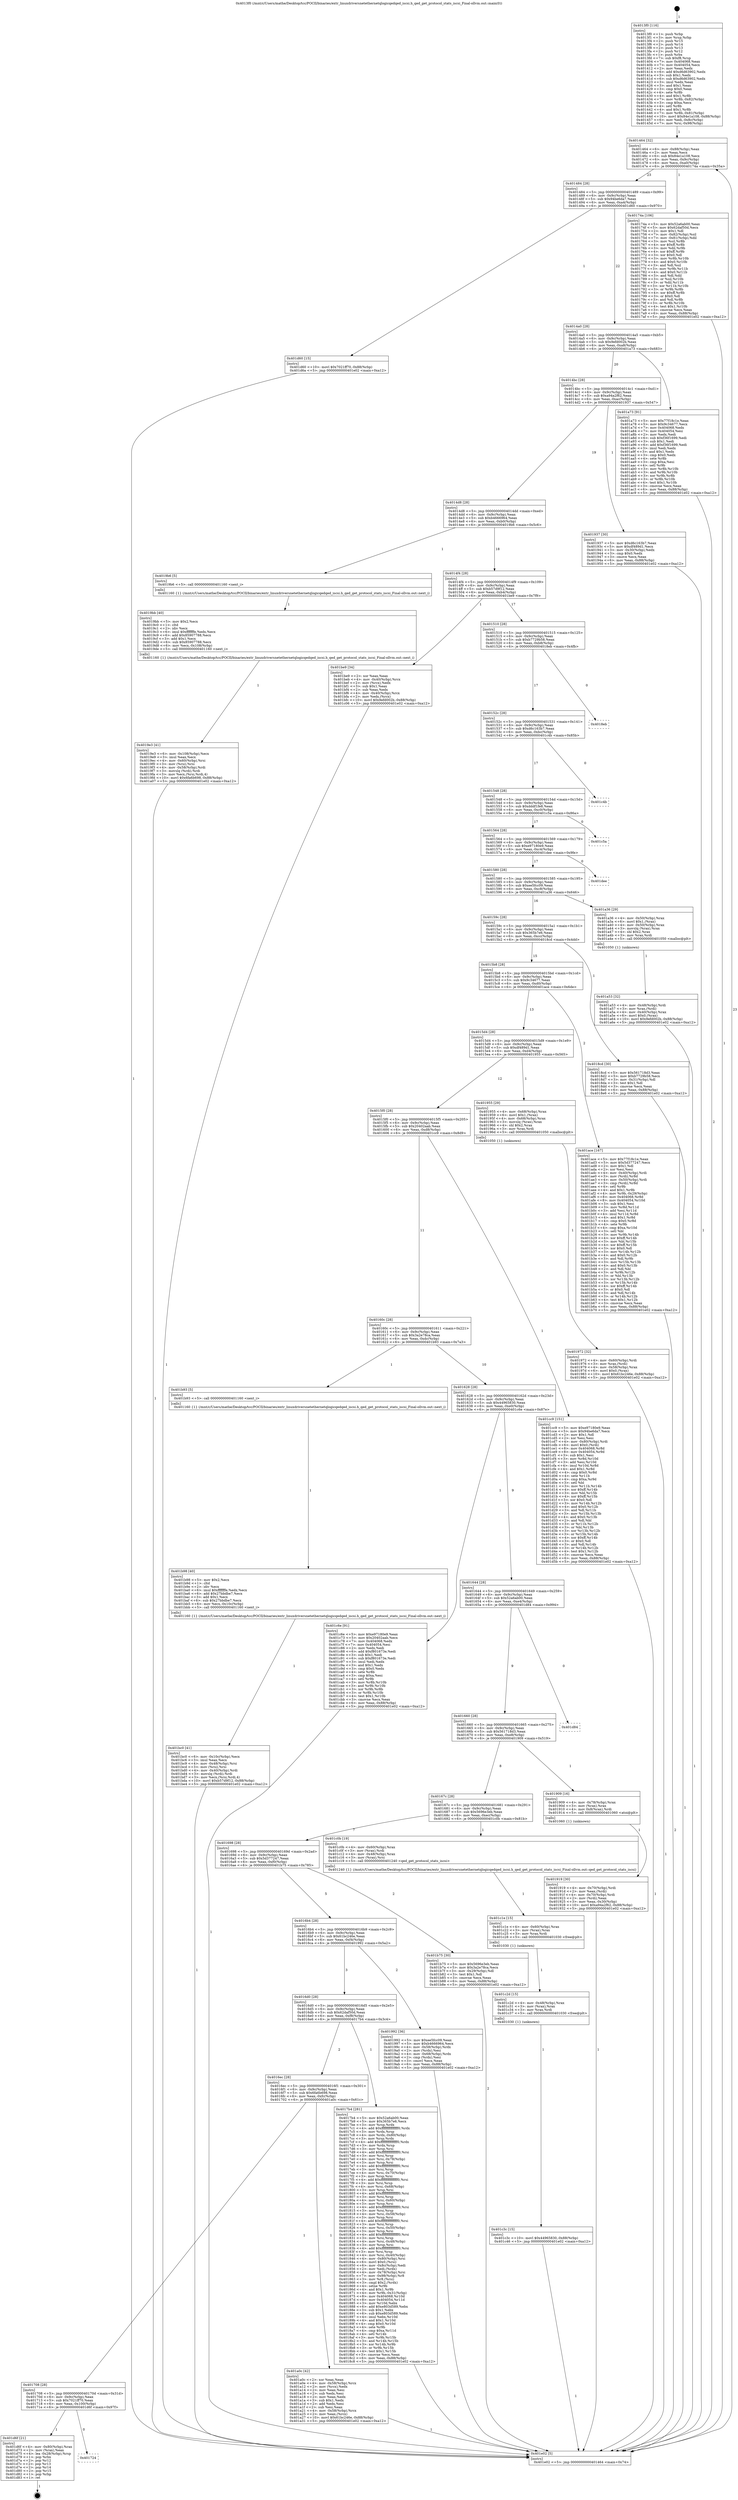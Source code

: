 digraph "0x4013f0" {
  label = "0x4013f0 (/mnt/c/Users/mathe/Desktop/tcc/POCII/binaries/extr_linuxdriversnetethernetqlogicqedqed_iscsi.h_qed_get_protocol_stats_iscsi_Final-ollvm.out::main(0))"
  labelloc = "t"
  node[shape=record]

  Entry [label="",width=0.3,height=0.3,shape=circle,fillcolor=black,style=filled]
  "0x401464" [label="{
     0x401464 [32]\l
     | [instrs]\l
     &nbsp;&nbsp;0x401464 \<+6\>: mov -0x88(%rbp),%eax\l
     &nbsp;&nbsp;0x40146a \<+2\>: mov %eax,%ecx\l
     &nbsp;&nbsp;0x40146c \<+6\>: sub $0x84e1a108,%ecx\l
     &nbsp;&nbsp;0x401472 \<+6\>: mov %eax,-0x9c(%rbp)\l
     &nbsp;&nbsp;0x401478 \<+6\>: mov %ecx,-0xa0(%rbp)\l
     &nbsp;&nbsp;0x40147e \<+6\>: je 000000000040174a \<main+0x35a\>\l
  }"]
  "0x40174a" [label="{
     0x40174a [106]\l
     | [instrs]\l
     &nbsp;&nbsp;0x40174a \<+5\>: mov $0x52a6ab00,%eax\l
     &nbsp;&nbsp;0x40174f \<+5\>: mov $0x62daf50d,%ecx\l
     &nbsp;&nbsp;0x401754 \<+2\>: mov $0x1,%dl\l
     &nbsp;&nbsp;0x401756 \<+7\>: mov -0x82(%rbp),%sil\l
     &nbsp;&nbsp;0x40175d \<+7\>: mov -0x81(%rbp),%dil\l
     &nbsp;&nbsp;0x401764 \<+3\>: mov %sil,%r8b\l
     &nbsp;&nbsp;0x401767 \<+4\>: xor $0xff,%r8b\l
     &nbsp;&nbsp;0x40176b \<+3\>: mov %dil,%r9b\l
     &nbsp;&nbsp;0x40176e \<+4\>: xor $0xff,%r9b\l
     &nbsp;&nbsp;0x401772 \<+3\>: xor $0x0,%dl\l
     &nbsp;&nbsp;0x401775 \<+3\>: mov %r8b,%r10b\l
     &nbsp;&nbsp;0x401778 \<+4\>: and $0x0,%r10b\l
     &nbsp;&nbsp;0x40177c \<+3\>: and %dl,%sil\l
     &nbsp;&nbsp;0x40177f \<+3\>: mov %r9b,%r11b\l
     &nbsp;&nbsp;0x401782 \<+4\>: and $0x0,%r11b\l
     &nbsp;&nbsp;0x401786 \<+3\>: and %dl,%dil\l
     &nbsp;&nbsp;0x401789 \<+3\>: or %sil,%r10b\l
     &nbsp;&nbsp;0x40178c \<+3\>: or %dil,%r11b\l
     &nbsp;&nbsp;0x40178f \<+3\>: xor %r11b,%r10b\l
     &nbsp;&nbsp;0x401792 \<+3\>: or %r9b,%r8b\l
     &nbsp;&nbsp;0x401795 \<+4\>: xor $0xff,%r8b\l
     &nbsp;&nbsp;0x401799 \<+3\>: or $0x0,%dl\l
     &nbsp;&nbsp;0x40179c \<+3\>: and %dl,%r8b\l
     &nbsp;&nbsp;0x40179f \<+3\>: or %r8b,%r10b\l
     &nbsp;&nbsp;0x4017a2 \<+4\>: test $0x1,%r10b\l
     &nbsp;&nbsp;0x4017a6 \<+3\>: cmovne %ecx,%eax\l
     &nbsp;&nbsp;0x4017a9 \<+6\>: mov %eax,-0x88(%rbp)\l
     &nbsp;&nbsp;0x4017af \<+5\>: jmp 0000000000401e02 \<main+0xa12\>\l
  }"]
  "0x401484" [label="{
     0x401484 [28]\l
     | [instrs]\l
     &nbsp;&nbsp;0x401484 \<+5\>: jmp 0000000000401489 \<main+0x99\>\l
     &nbsp;&nbsp;0x401489 \<+6\>: mov -0x9c(%rbp),%eax\l
     &nbsp;&nbsp;0x40148f \<+5\>: sub $0x94be6da7,%eax\l
     &nbsp;&nbsp;0x401494 \<+6\>: mov %eax,-0xa4(%rbp)\l
     &nbsp;&nbsp;0x40149a \<+6\>: je 0000000000401d60 \<main+0x970\>\l
  }"]
  "0x401e02" [label="{
     0x401e02 [5]\l
     | [instrs]\l
     &nbsp;&nbsp;0x401e02 \<+5\>: jmp 0000000000401464 \<main+0x74\>\l
  }"]
  "0x4013f0" [label="{
     0x4013f0 [116]\l
     | [instrs]\l
     &nbsp;&nbsp;0x4013f0 \<+1\>: push %rbp\l
     &nbsp;&nbsp;0x4013f1 \<+3\>: mov %rsp,%rbp\l
     &nbsp;&nbsp;0x4013f4 \<+2\>: push %r15\l
     &nbsp;&nbsp;0x4013f6 \<+2\>: push %r14\l
     &nbsp;&nbsp;0x4013f8 \<+2\>: push %r13\l
     &nbsp;&nbsp;0x4013fa \<+2\>: push %r12\l
     &nbsp;&nbsp;0x4013fc \<+1\>: push %rbx\l
     &nbsp;&nbsp;0x4013fd \<+7\>: sub $0xf8,%rsp\l
     &nbsp;&nbsp;0x401404 \<+7\>: mov 0x404068,%eax\l
     &nbsp;&nbsp;0x40140b \<+7\>: mov 0x404054,%ecx\l
     &nbsp;&nbsp;0x401412 \<+2\>: mov %eax,%edx\l
     &nbsp;&nbsp;0x401414 \<+6\>: add $0xd6d63902,%edx\l
     &nbsp;&nbsp;0x40141a \<+3\>: sub $0x1,%edx\l
     &nbsp;&nbsp;0x40141d \<+6\>: sub $0xd6d63902,%edx\l
     &nbsp;&nbsp;0x401423 \<+3\>: imul %edx,%eax\l
     &nbsp;&nbsp;0x401426 \<+3\>: and $0x1,%eax\l
     &nbsp;&nbsp;0x401429 \<+3\>: cmp $0x0,%eax\l
     &nbsp;&nbsp;0x40142c \<+4\>: sete %r8b\l
     &nbsp;&nbsp;0x401430 \<+4\>: and $0x1,%r8b\l
     &nbsp;&nbsp;0x401434 \<+7\>: mov %r8b,-0x82(%rbp)\l
     &nbsp;&nbsp;0x40143b \<+3\>: cmp $0xa,%ecx\l
     &nbsp;&nbsp;0x40143e \<+4\>: setl %r8b\l
     &nbsp;&nbsp;0x401442 \<+4\>: and $0x1,%r8b\l
     &nbsp;&nbsp;0x401446 \<+7\>: mov %r8b,-0x81(%rbp)\l
     &nbsp;&nbsp;0x40144d \<+10\>: movl $0x84e1a108,-0x88(%rbp)\l
     &nbsp;&nbsp;0x401457 \<+6\>: mov %edi,-0x8c(%rbp)\l
     &nbsp;&nbsp;0x40145d \<+7\>: mov %rsi,-0x98(%rbp)\l
  }"]
  Exit [label="",width=0.3,height=0.3,shape=circle,fillcolor=black,style=filled,peripheries=2]
  "0x401d60" [label="{
     0x401d60 [15]\l
     | [instrs]\l
     &nbsp;&nbsp;0x401d60 \<+10\>: movl $0x7021ff70,-0x88(%rbp)\l
     &nbsp;&nbsp;0x401d6a \<+5\>: jmp 0000000000401e02 \<main+0xa12\>\l
  }"]
  "0x4014a0" [label="{
     0x4014a0 [28]\l
     | [instrs]\l
     &nbsp;&nbsp;0x4014a0 \<+5\>: jmp 00000000004014a5 \<main+0xb5\>\l
     &nbsp;&nbsp;0x4014a5 \<+6\>: mov -0x9c(%rbp),%eax\l
     &nbsp;&nbsp;0x4014ab \<+5\>: sub $0x9efd002b,%eax\l
     &nbsp;&nbsp;0x4014b0 \<+6\>: mov %eax,-0xa8(%rbp)\l
     &nbsp;&nbsp;0x4014b6 \<+6\>: je 0000000000401a73 \<main+0x683\>\l
  }"]
  "0x401724" [label="{
     0x401724\l
  }", style=dashed]
  "0x401a73" [label="{
     0x401a73 [91]\l
     | [instrs]\l
     &nbsp;&nbsp;0x401a73 \<+5\>: mov $0x77f18c1e,%eax\l
     &nbsp;&nbsp;0x401a78 \<+5\>: mov $0x9c34677,%ecx\l
     &nbsp;&nbsp;0x401a7d \<+7\>: mov 0x404068,%edx\l
     &nbsp;&nbsp;0x401a84 \<+7\>: mov 0x404054,%esi\l
     &nbsp;&nbsp;0x401a8b \<+2\>: mov %edx,%edi\l
     &nbsp;&nbsp;0x401a8d \<+6\>: sub $0xf36f1699,%edi\l
     &nbsp;&nbsp;0x401a93 \<+3\>: sub $0x1,%edi\l
     &nbsp;&nbsp;0x401a96 \<+6\>: add $0xf36f1699,%edi\l
     &nbsp;&nbsp;0x401a9c \<+3\>: imul %edi,%edx\l
     &nbsp;&nbsp;0x401a9f \<+3\>: and $0x1,%edx\l
     &nbsp;&nbsp;0x401aa2 \<+3\>: cmp $0x0,%edx\l
     &nbsp;&nbsp;0x401aa5 \<+4\>: sete %r8b\l
     &nbsp;&nbsp;0x401aa9 \<+3\>: cmp $0xa,%esi\l
     &nbsp;&nbsp;0x401aac \<+4\>: setl %r9b\l
     &nbsp;&nbsp;0x401ab0 \<+3\>: mov %r8b,%r10b\l
     &nbsp;&nbsp;0x401ab3 \<+3\>: and %r9b,%r10b\l
     &nbsp;&nbsp;0x401ab6 \<+3\>: xor %r9b,%r8b\l
     &nbsp;&nbsp;0x401ab9 \<+3\>: or %r8b,%r10b\l
     &nbsp;&nbsp;0x401abc \<+4\>: test $0x1,%r10b\l
     &nbsp;&nbsp;0x401ac0 \<+3\>: cmovne %ecx,%eax\l
     &nbsp;&nbsp;0x401ac3 \<+6\>: mov %eax,-0x88(%rbp)\l
     &nbsp;&nbsp;0x401ac9 \<+5\>: jmp 0000000000401e02 \<main+0xa12\>\l
  }"]
  "0x4014bc" [label="{
     0x4014bc [28]\l
     | [instrs]\l
     &nbsp;&nbsp;0x4014bc \<+5\>: jmp 00000000004014c1 \<main+0xd1\>\l
     &nbsp;&nbsp;0x4014c1 \<+6\>: mov -0x9c(%rbp),%eax\l
     &nbsp;&nbsp;0x4014c7 \<+5\>: sub $0xa94a2f62,%eax\l
     &nbsp;&nbsp;0x4014cc \<+6\>: mov %eax,-0xac(%rbp)\l
     &nbsp;&nbsp;0x4014d2 \<+6\>: je 0000000000401937 \<main+0x547\>\l
  }"]
  "0x401d6f" [label="{
     0x401d6f [21]\l
     | [instrs]\l
     &nbsp;&nbsp;0x401d6f \<+4\>: mov -0x80(%rbp),%rax\l
     &nbsp;&nbsp;0x401d73 \<+2\>: mov (%rax),%eax\l
     &nbsp;&nbsp;0x401d75 \<+4\>: lea -0x28(%rbp),%rsp\l
     &nbsp;&nbsp;0x401d79 \<+1\>: pop %rbx\l
     &nbsp;&nbsp;0x401d7a \<+2\>: pop %r12\l
     &nbsp;&nbsp;0x401d7c \<+2\>: pop %r13\l
     &nbsp;&nbsp;0x401d7e \<+2\>: pop %r14\l
     &nbsp;&nbsp;0x401d80 \<+2\>: pop %r15\l
     &nbsp;&nbsp;0x401d82 \<+1\>: pop %rbp\l
     &nbsp;&nbsp;0x401d83 \<+1\>: ret\l
  }"]
  "0x401937" [label="{
     0x401937 [30]\l
     | [instrs]\l
     &nbsp;&nbsp;0x401937 \<+5\>: mov $0xd6c163b7,%eax\l
     &nbsp;&nbsp;0x40193c \<+5\>: mov $0xdf489d1,%ecx\l
     &nbsp;&nbsp;0x401941 \<+3\>: mov -0x30(%rbp),%edx\l
     &nbsp;&nbsp;0x401944 \<+3\>: cmp $0x0,%edx\l
     &nbsp;&nbsp;0x401947 \<+3\>: cmove %ecx,%eax\l
     &nbsp;&nbsp;0x40194a \<+6\>: mov %eax,-0x88(%rbp)\l
     &nbsp;&nbsp;0x401950 \<+5\>: jmp 0000000000401e02 \<main+0xa12\>\l
  }"]
  "0x4014d8" [label="{
     0x4014d8 [28]\l
     | [instrs]\l
     &nbsp;&nbsp;0x4014d8 \<+5\>: jmp 00000000004014dd \<main+0xed\>\l
     &nbsp;&nbsp;0x4014dd \<+6\>: mov -0x9c(%rbp),%eax\l
     &nbsp;&nbsp;0x4014e3 \<+5\>: sub $0xb4666964,%eax\l
     &nbsp;&nbsp;0x4014e8 \<+6\>: mov %eax,-0xb0(%rbp)\l
     &nbsp;&nbsp;0x4014ee \<+6\>: je 00000000004019b6 \<main+0x5c6\>\l
  }"]
  "0x401c3c" [label="{
     0x401c3c [15]\l
     | [instrs]\l
     &nbsp;&nbsp;0x401c3c \<+10\>: movl $0x44965830,-0x88(%rbp)\l
     &nbsp;&nbsp;0x401c46 \<+5\>: jmp 0000000000401e02 \<main+0xa12\>\l
  }"]
  "0x4019b6" [label="{
     0x4019b6 [5]\l
     | [instrs]\l
     &nbsp;&nbsp;0x4019b6 \<+5\>: call 0000000000401160 \<next_i\>\l
     | [calls]\l
     &nbsp;&nbsp;0x401160 \{1\} (/mnt/c/Users/mathe/Desktop/tcc/POCII/binaries/extr_linuxdriversnetethernetqlogicqedqed_iscsi.h_qed_get_protocol_stats_iscsi_Final-ollvm.out::next_i)\l
  }"]
  "0x4014f4" [label="{
     0x4014f4 [28]\l
     | [instrs]\l
     &nbsp;&nbsp;0x4014f4 \<+5\>: jmp 00000000004014f9 \<main+0x109\>\l
     &nbsp;&nbsp;0x4014f9 \<+6\>: mov -0x9c(%rbp),%eax\l
     &nbsp;&nbsp;0x4014ff \<+5\>: sub $0xb57d9f12,%eax\l
     &nbsp;&nbsp;0x401504 \<+6\>: mov %eax,-0xb4(%rbp)\l
     &nbsp;&nbsp;0x40150a \<+6\>: je 0000000000401be9 \<main+0x7f9\>\l
  }"]
  "0x401c2d" [label="{
     0x401c2d [15]\l
     | [instrs]\l
     &nbsp;&nbsp;0x401c2d \<+4\>: mov -0x48(%rbp),%rax\l
     &nbsp;&nbsp;0x401c31 \<+3\>: mov (%rax),%rax\l
     &nbsp;&nbsp;0x401c34 \<+3\>: mov %rax,%rdi\l
     &nbsp;&nbsp;0x401c37 \<+5\>: call 0000000000401030 \<free@plt\>\l
     | [calls]\l
     &nbsp;&nbsp;0x401030 \{1\} (unknown)\l
  }"]
  "0x401be9" [label="{
     0x401be9 [34]\l
     | [instrs]\l
     &nbsp;&nbsp;0x401be9 \<+2\>: xor %eax,%eax\l
     &nbsp;&nbsp;0x401beb \<+4\>: mov -0x40(%rbp),%rcx\l
     &nbsp;&nbsp;0x401bef \<+2\>: mov (%rcx),%edx\l
     &nbsp;&nbsp;0x401bf1 \<+3\>: sub $0x1,%eax\l
     &nbsp;&nbsp;0x401bf4 \<+2\>: sub %eax,%edx\l
     &nbsp;&nbsp;0x401bf6 \<+4\>: mov -0x40(%rbp),%rcx\l
     &nbsp;&nbsp;0x401bfa \<+2\>: mov %edx,(%rcx)\l
     &nbsp;&nbsp;0x401bfc \<+10\>: movl $0x9efd002b,-0x88(%rbp)\l
     &nbsp;&nbsp;0x401c06 \<+5\>: jmp 0000000000401e02 \<main+0xa12\>\l
  }"]
  "0x401510" [label="{
     0x401510 [28]\l
     | [instrs]\l
     &nbsp;&nbsp;0x401510 \<+5\>: jmp 0000000000401515 \<main+0x125\>\l
     &nbsp;&nbsp;0x401515 \<+6\>: mov -0x9c(%rbp),%eax\l
     &nbsp;&nbsp;0x40151b \<+5\>: sub $0xb7729b58,%eax\l
     &nbsp;&nbsp;0x401520 \<+6\>: mov %eax,-0xb8(%rbp)\l
     &nbsp;&nbsp;0x401526 \<+6\>: je 00000000004018eb \<main+0x4fb\>\l
  }"]
  "0x401c1e" [label="{
     0x401c1e [15]\l
     | [instrs]\l
     &nbsp;&nbsp;0x401c1e \<+4\>: mov -0x60(%rbp),%rax\l
     &nbsp;&nbsp;0x401c22 \<+3\>: mov (%rax),%rax\l
     &nbsp;&nbsp;0x401c25 \<+3\>: mov %rax,%rdi\l
     &nbsp;&nbsp;0x401c28 \<+5\>: call 0000000000401030 \<free@plt\>\l
     | [calls]\l
     &nbsp;&nbsp;0x401030 \{1\} (unknown)\l
  }"]
  "0x4018eb" [label="{
     0x4018eb\l
  }", style=dashed]
  "0x40152c" [label="{
     0x40152c [28]\l
     | [instrs]\l
     &nbsp;&nbsp;0x40152c \<+5\>: jmp 0000000000401531 \<main+0x141\>\l
     &nbsp;&nbsp;0x401531 \<+6\>: mov -0x9c(%rbp),%eax\l
     &nbsp;&nbsp;0x401537 \<+5\>: sub $0xd6c163b7,%eax\l
     &nbsp;&nbsp;0x40153c \<+6\>: mov %eax,-0xbc(%rbp)\l
     &nbsp;&nbsp;0x401542 \<+6\>: je 0000000000401c4b \<main+0x85b\>\l
  }"]
  "0x401bc0" [label="{
     0x401bc0 [41]\l
     | [instrs]\l
     &nbsp;&nbsp;0x401bc0 \<+6\>: mov -0x10c(%rbp),%ecx\l
     &nbsp;&nbsp;0x401bc6 \<+3\>: imul %eax,%ecx\l
     &nbsp;&nbsp;0x401bc9 \<+4\>: mov -0x48(%rbp),%rsi\l
     &nbsp;&nbsp;0x401bcd \<+3\>: mov (%rsi),%rsi\l
     &nbsp;&nbsp;0x401bd0 \<+4\>: mov -0x40(%rbp),%rdi\l
     &nbsp;&nbsp;0x401bd4 \<+3\>: movslq (%rdi),%rdi\l
     &nbsp;&nbsp;0x401bd7 \<+3\>: mov %ecx,(%rsi,%rdi,4)\l
     &nbsp;&nbsp;0x401bda \<+10\>: movl $0xb57d9f12,-0x88(%rbp)\l
     &nbsp;&nbsp;0x401be4 \<+5\>: jmp 0000000000401e02 \<main+0xa12\>\l
  }"]
  "0x401c4b" [label="{
     0x401c4b\l
  }", style=dashed]
  "0x401548" [label="{
     0x401548 [28]\l
     | [instrs]\l
     &nbsp;&nbsp;0x401548 \<+5\>: jmp 000000000040154d \<main+0x15d\>\l
     &nbsp;&nbsp;0x40154d \<+6\>: mov -0x9c(%rbp),%eax\l
     &nbsp;&nbsp;0x401553 \<+5\>: sub $0xdddf1fe8,%eax\l
     &nbsp;&nbsp;0x401558 \<+6\>: mov %eax,-0xc0(%rbp)\l
     &nbsp;&nbsp;0x40155e \<+6\>: je 0000000000401c5a \<main+0x86a\>\l
  }"]
  "0x401b98" [label="{
     0x401b98 [40]\l
     | [instrs]\l
     &nbsp;&nbsp;0x401b98 \<+5\>: mov $0x2,%ecx\l
     &nbsp;&nbsp;0x401b9d \<+1\>: cltd\l
     &nbsp;&nbsp;0x401b9e \<+2\>: idiv %ecx\l
     &nbsp;&nbsp;0x401ba0 \<+6\>: imul $0xfffffffe,%edx,%ecx\l
     &nbsp;&nbsp;0x401ba6 \<+6\>: add $0x27bbdbe7,%ecx\l
     &nbsp;&nbsp;0x401bac \<+3\>: add $0x1,%ecx\l
     &nbsp;&nbsp;0x401baf \<+6\>: sub $0x27bbdbe7,%ecx\l
     &nbsp;&nbsp;0x401bb5 \<+6\>: mov %ecx,-0x10c(%rbp)\l
     &nbsp;&nbsp;0x401bbb \<+5\>: call 0000000000401160 \<next_i\>\l
     | [calls]\l
     &nbsp;&nbsp;0x401160 \{1\} (/mnt/c/Users/mathe/Desktop/tcc/POCII/binaries/extr_linuxdriversnetethernetqlogicqedqed_iscsi.h_qed_get_protocol_stats_iscsi_Final-ollvm.out::next_i)\l
  }"]
  "0x401c5a" [label="{
     0x401c5a\l
  }", style=dashed]
  "0x401564" [label="{
     0x401564 [28]\l
     | [instrs]\l
     &nbsp;&nbsp;0x401564 \<+5\>: jmp 0000000000401569 \<main+0x179\>\l
     &nbsp;&nbsp;0x401569 \<+6\>: mov -0x9c(%rbp),%eax\l
     &nbsp;&nbsp;0x40156f \<+5\>: sub $0xe97180e9,%eax\l
     &nbsp;&nbsp;0x401574 \<+6\>: mov %eax,-0xc4(%rbp)\l
     &nbsp;&nbsp;0x40157a \<+6\>: je 0000000000401dee \<main+0x9fe\>\l
  }"]
  "0x401a53" [label="{
     0x401a53 [32]\l
     | [instrs]\l
     &nbsp;&nbsp;0x401a53 \<+4\>: mov -0x48(%rbp),%rdi\l
     &nbsp;&nbsp;0x401a57 \<+3\>: mov %rax,(%rdi)\l
     &nbsp;&nbsp;0x401a5a \<+4\>: mov -0x40(%rbp),%rax\l
     &nbsp;&nbsp;0x401a5e \<+6\>: movl $0x0,(%rax)\l
     &nbsp;&nbsp;0x401a64 \<+10\>: movl $0x9efd002b,-0x88(%rbp)\l
     &nbsp;&nbsp;0x401a6e \<+5\>: jmp 0000000000401e02 \<main+0xa12\>\l
  }"]
  "0x401dee" [label="{
     0x401dee\l
  }", style=dashed]
  "0x401580" [label="{
     0x401580 [28]\l
     | [instrs]\l
     &nbsp;&nbsp;0x401580 \<+5\>: jmp 0000000000401585 \<main+0x195\>\l
     &nbsp;&nbsp;0x401585 \<+6\>: mov -0x9c(%rbp),%eax\l
     &nbsp;&nbsp;0x40158b \<+5\>: sub $0xee5fcc09,%eax\l
     &nbsp;&nbsp;0x401590 \<+6\>: mov %eax,-0xc8(%rbp)\l
     &nbsp;&nbsp;0x401596 \<+6\>: je 0000000000401a36 \<main+0x646\>\l
  }"]
  "0x401708" [label="{
     0x401708 [28]\l
     | [instrs]\l
     &nbsp;&nbsp;0x401708 \<+5\>: jmp 000000000040170d \<main+0x31d\>\l
     &nbsp;&nbsp;0x40170d \<+6\>: mov -0x9c(%rbp),%eax\l
     &nbsp;&nbsp;0x401713 \<+5\>: sub $0x7021ff70,%eax\l
     &nbsp;&nbsp;0x401718 \<+6\>: mov %eax,-0x100(%rbp)\l
     &nbsp;&nbsp;0x40171e \<+6\>: je 0000000000401d6f \<main+0x97f\>\l
  }"]
  "0x401a36" [label="{
     0x401a36 [29]\l
     | [instrs]\l
     &nbsp;&nbsp;0x401a36 \<+4\>: mov -0x50(%rbp),%rax\l
     &nbsp;&nbsp;0x401a3a \<+6\>: movl $0x1,(%rax)\l
     &nbsp;&nbsp;0x401a40 \<+4\>: mov -0x50(%rbp),%rax\l
     &nbsp;&nbsp;0x401a44 \<+3\>: movslq (%rax),%rax\l
     &nbsp;&nbsp;0x401a47 \<+4\>: shl $0x2,%rax\l
     &nbsp;&nbsp;0x401a4b \<+3\>: mov %rax,%rdi\l
     &nbsp;&nbsp;0x401a4e \<+5\>: call 0000000000401050 \<malloc@plt\>\l
     | [calls]\l
     &nbsp;&nbsp;0x401050 \{1\} (unknown)\l
  }"]
  "0x40159c" [label="{
     0x40159c [28]\l
     | [instrs]\l
     &nbsp;&nbsp;0x40159c \<+5\>: jmp 00000000004015a1 \<main+0x1b1\>\l
     &nbsp;&nbsp;0x4015a1 \<+6\>: mov -0x9c(%rbp),%eax\l
     &nbsp;&nbsp;0x4015a7 \<+5\>: sub $0x365b7e6,%eax\l
     &nbsp;&nbsp;0x4015ac \<+6\>: mov %eax,-0xcc(%rbp)\l
     &nbsp;&nbsp;0x4015b2 \<+6\>: je 00000000004018cd \<main+0x4dd\>\l
  }"]
  "0x401a0c" [label="{
     0x401a0c [42]\l
     | [instrs]\l
     &nbsp;&nbsp;0x401a0c \<+2\>: xor %eax,%eax\l
     &nbsp;&nbsp;0x401a0e \<+4\>: mov -0x58(%rbp),%rcx\l
     &nbsp;&nbsp;0x401a12 \<+2\>: mov (%rcx),%edx\l
     &nbsp;&nbsp;0x401a14 \<+2\>: mov %eax,%esi\l
     &nbsp;&nbsp;0x401a16 \<+2\>: sub %edx,%esi\l
     &nbsp;&nbsp;0x401a18 \<+2\>: mov %eax,%edx\l
     &nbsp;&nbsp;0x401a1a \<+3\>: sub $0x1,%edx\l
     &nbsp;&nbsp;0x401a1d \<+2\>: add %edx,%esi\l
     &nbsp;&nbsp;0x401a1f \<+2\>: sub %esi,%eax\l
     &nbsp;&nbsp;0x401a21 \<+4\>: mov -0x58(%rbp),%rcx\l
     &nbsp;&nbsp;0x401a25 \<+2\>: mov %eax,(%rcx)\l
     &nbsp;&nbsp;0x401a27 \<+10\>: movl $0x61bc246e,-0x88(%rbp)\l
     &nbsp;&nbsp;0x401a31 \<+5\>: jmp 0000000000401e02 \<main+0xa12\>\l
  }"]
  "0x4018cd" [label="{
     0x4018cd [30]\l
     | [instrs]\l
     &nbsp;&nbsp;0x4018cd \<+5\>: mov $0x561718d3,%eax\l
     &nbsp;&nbsp;0x4018d2 \<+5\>: mov $0xb7729b58,%ecx\l
     &nbsp;&nbsp;0x4018d7 \<+3\>: mov -0x31(%rbp),%dl\l
     &nbsp;&nbsp;0x4018da \<+3\>: test $0x1,%dl\l
     &nbsp;&nbsp;0x4018dd \<+3\>: cmovne %ecx,%eax\l
     &nbsp;&nbsp;0x4018e0 \<+6\>: mov %eax,-0x88(%rbp)\l
     &nbsp;&nbsp;0x4018e6 \<+5\>: jmp 0000000000401e02 \<main+0xa12\>\l
  }"]
  "0x4015b8" [label="{
     0x4015b8 [28]\l
     | [instrs]\l
     &nbsp;&nbsp;0x4015b8 \<+5\>: jmp 00000000004015bd \<main+0x1cd\>\l
     &nbsp;&nbsp;0x4015bd \<+6\>: mov -0x9c(%rbp),%eax\l
     &nbsp;&nbsp;0x4015c3 \<+5\>: sub $0x9c34677,%eax\l
     &nbsp;&nbsp;0x4015c8 \<+6\>: mov %eax,-0xd0(%rbp)\l
     &nbsp;&nbsp;0x4015ce \<+6\>: je 0000000000401ace \<main+0x6de\>\l
  }"]
  "0x4019e3" [label="{
     0x4019e3 [41]\l
     | [instrs]\l
     &nbsp;&nbsp;0x4019e3 \<+6\>: mov -0x108(%rbp),%ecx\l
     &nbsp;&nbsp;0x4019e9 \<+3\>: imul %eax,%ecx\l
     &nbsp;&nbsp;0x4019ec \<+4\>: mov -0x60(%rbp),%rsi\l
     &nbsp;&nbsp;0x4019f0 \<+3\>: mov (%rsi),%rsi\l
     &nbsp;&nbsp;0x4019f3 \<+4\>: mov -0x58(%rbp),%rdi\l
     &nbsp;&nbsp;0x4019f7 \<+3\>: movslq (%rdi),%rdi\l
     &nbsp;&nbsp;0x4019fa \<+3\>: mov %ecx,(%rsi,%rdi,4)\l
     &nbsp;&nbsp;0x4019fd \<+10\>: movl $0x6fa6b698,-0x88(%rbp)\l
     &nbsp;&nbsp;0x401a07 \<+5\>: jmp 0000000000401e02 \<main+0xa12\>\l
  }"]
  "0x401ace" [label="{
     0x401ace [167]\l
     | [instrs]\l
     &nbsp;&nbsp;0x401ace \<+5\>: mov $0x77f18c1e,%eax\l
     &nbsp;&nbsp;0x401ad3 \<+5\>: mov $0x5d377247,%ecx\l
     &nbsp;&nbsp;0x401ad8 \<+2\>: mov $0x1,%dl\l
     &nbsp;&nbsp;0x401ada \<+2\>: xor %esi,%esi\l
     &nbsp;&nbsp;0x401adc \<+4\>: mov -0x40(%rbp),%rdi\l
     &nbsp;&nbsp;0x401ae0 \<+3\>: mov (%rdi),%r8d\l
     &nbsp;&nbsp;0x401ae3 \<+4\>: mov -0x50(%rbp),%rdi\l
     &nbsp;&nbsp;0x401ae7 \<+3\>: cmp (%rdi),%r8d\l
     &nbsp;&nbsp;0x401aea \<+4\>: setl %r9b\l
     &nbsp;&nbsp;0x401aee \<+4\>: and $0x1,%r9b\l
     &nbsp;&nbsp;0x401af2 \<+4\>: mov %r9b,-0x29(%rbp)\l
     &nbsp;&nbsp;0x401af6 \<+8\>: mov 0x404068,%r8d\l
     &nbsp;&nbsp;0x401afe \<+8\>: mov 0x404054,%r10d\l
     &nbsp;&nbsp;0x401b06 \<+3\>: sub $0x1,%esi\l
     &nbsp;&nbsp;0x401b09 \<+3\>: mov %r8d,%r11d\l
     &nbsp;&nbsp;0x401b0c \<+3\>: add %esi,%r11d\l
     &nbsp;&nbsp;0x401b0f \<+4\>: imul %r11d,%r8d\l
     &nbsp;&nbsp;0x401b13 \<+4\>: and $0x1,%r8d\l
     &nbsp;&nbsp;0x401b17 \<+4\>: cmp $0x0,%r8d\l
     &nbsp;&nbsp;0x401b1b \<+4\>: sete %r9b\l
     &nbsp;&nbsp;0x401b1f \<+4\>: cmp $0xa,%r10d\l
     &nbsp;&nbsp;0x401b23 \<+3\>: setl %bl\l
     &nbsp;&nbsp;0x401b26 \<+3\>: mov %r9b,%r14b\l
     &nbsp;&nbsp;0x401b29 \<+4\>: xor $0xff,%r14b\l
     &nbsp;&nbsp;0x401b2d \<+3\>: mov %bl,%r15b\l
     &nbsp;&nbsp;0x401b30 \<+4\>: xor $0xff,%r15b\l
     &nbsp;&nbsp;0x401b34 \<+3\>: xor $0x0,%dl\l
     &nbsp;&nbsp;0x401b37 \<+3\>: mov %r14b,%r12b\l
     &nbsp;&nbsp;0x401b3a \<+4\>: and $0x0,%r12b\l
     &nbsp;&nbsp;0x401b3e \<+3\>: and %dl,%r9b\l
     &nbsp;&nbsp;0x401b41 \<+3\>: mov %r15b,%r13b\l
     &nbsp;&nbsp;0x401b44 \<+4\>: and $0x0,%r13b\l
     &nbsp;&nbsp;0x401b48 \<+2\>: and %dl,%bl\l
     &nbsp;&nbsp;0x401b4a \<+3\>: or %r9b,%r12b\l
     &nbsp;&nbsp;0x401b4d \<+3\>: or %bl,%r13b\l
     &nbsp;&nbsp;0x401b50 \<+3\>: xor %r13b,%r12b\l
     &nbsp;&nbsp;0x401b53 \<+3\>: or %r15b,%r14b\l
     &nbsp;&nbsp;0x401b56 \<+4\>: xor $0xff,%r14b\l
     &nbsp;&nbsp;0x401b5a \<+3\>: or $0x0,%dl\l
     &nbsp;&nbsp;0x401b5d \<+3\>: and %dl,%r14b\l
     &nbsp;&nbsp;0x401b60 \<+3\>: or %r14b,%r12b\l
     &nbsp;&nbsp;0x401b63 \<+4\>: test $0x1,%r12b\l
     &nbsp;&nbsp;0x401b67 \<+3\>: cmovne %ecx,%eax\l
     &nbsp;&nbsp;0x401b6a \<+6\>: mov %eax,-0x88(%rbp)\l
     &nbsp;&nbsp;0x401b70 \<+5\>: jmp 0000000000401e02 \<main+0xa12\>\l
  }"]
  "0x4015d4" [label="{
     0x4015d4 [28]\l
     | [instrs]\l
     &nbsp;&nbsp;0x4015d4 \<+5\>: jmp 00000000004015d9 \<main+0x1e9\>\l
     &nbsp;&nbsp;0x4015d9 \<+6\>: mov -0x9c(%rbp),%eax\l
     &nbsp;&nbsp;0x4015df \<+5\>: sub $0xdf489d1,%eax\l
     &nbsp;&nbsp;0x4015e4 \<+6\>: mov %eax,-0xd4(%rbp)\l
     &nbsp;&nbsp;0x4015ea \<+6\>: je 0000000000401955 \<main+0x565\>\l
  }"]
  "0x4019bb" [label="{
     0x4019bb [40]\l
     | [instrs]\l
     &nbsp;&nbsp;0x4019bb \<+5\>: mov $0x2,%ecx\l
     &nbsp;&nbsp;0x4019c0 \<+1\>: cltd\l
     &nbsp;&nbsp;0x4019c1 \<+2\>: idiv %ecx\l
     &nbsp;&nbsp;0x4019c3 \<+6\>: imul $0xfffffffe,%edx,%ecx\l
     &nbsp;&nbsp;0x4019c9 \<+6\>: add $0x85907788,%ecx\l
     &nbsp;&nbsp;0x4019cf \<+3\>: add $0x1,%ecx\l
     &nbsp;&nbsp;0x4019d2 \<+6\>: sub $0x85907788,%ecx\l
     &nbsp;&nbsp;0x4019d8 \<+6\>: mov %ecx,-0x108(%rbp)\l
     &nbsp;&nbsp;0x4019de \<+5\>: call 0000000000401160 \<next_i\>\l
     | [calls]\l
     &nbsp;&nbsp;0x401160 \{1\} (/mnt/c/Users/mathe/Desktop/tcc/POCII/binaries/extr_linuxdriversnetethernetqlogicqedqed_iscsi.h_qed_get_protocol_stats_iscsi_Final-ollvm.out::next_i)\l
  }"]
  "0x401955" [label="{
     0x401955 [29]\l
     | [instrs]\l
     &nbsp;&nbsp;0x401955 \<+4\>: mov -0x68(%rbp),%rax\l
     &nbsp;&nbsp;0x401959 \<+6\>: movl $0x1,(%rax)\l
     &nbsp;&nbsp;0x40195f \<+4\>: mov -0x68(%rbp),%rax\l
     &nbsp;&nbsp;0x401963 \<+3\>: movslq (%rax),%rax\l
     &nbsp;&nbsp;0x401966 \<+4\>: shl $0x2,%rax\l
     &nbsp;&nbsp;0x40196a \<+3\>: mov %rax,%rdi\l
     &nbsp;&nbsp;0x40196d \<+5\>: call 0000000000401050 \<malloc@plt\>\l
     | [calls]\l
     &nbsp;&nbsp;0x401050 \{1\} (unknown)\l
  }"]
  "0x4015f0" [label="{
     0x4015f0 [28]\l
     | [instrs]\l
     &nbsp;&nbsp;0x4015f0 \<+5\>: jmp 00000000004015f5 \<main+0x205\>\l
     &nbsp;&nbsp;0x4015f5 \<+6\>: mov -0x9c(%rbp),%eax\l
     &nbsp;&nbsp;0x4015fb \<+5\>: sub $0x20402aab,%eax\l
     &nbsp;&nbsp;0x401600 \<+6\>: mov %eax,-0xd8(%rbp)\l
     &nbsp;&nbsp;0x401606 \<+6\>: je 0000000000401cc9 \<main+0x8d9\>\l
  }"]
  "0x401972" [label="{
     0x401972 [32]\l
     | [instrs]\l
     &nbsp;&nbsp;0x401972 \<+4\>: mov -0x60(%rbp),%rdi\l
     &nbsp;&nbsp;0x401976 \<+3\>: mov %rax,(%rdi)\l
     &nbsp;&nbsp;0x401979 \<+4\>: mov -0x58(%rbp),%rax\l
     &nbsp;&nbsp;0x40197d \<+6\>: movl $0x0,(%rax)\l
     &nbsp;&nbsp;0x401983 \<+10\>: movl $0x61bc246e,-0x88(%rbp)\l
     &nbsp;&nbsp;0x40198d \<+5\>: jmp 0000000000401e02 \<main+0xa12\>\l
  }"]
  "0x401cc9" [label="{
     0x401cc9 [151]\l
     | [instrs]\l
     &nbsp;&nbsp;0x401cc9 \<+5\>: mov $0xe97180e9,%eax\l
     &nbsp;&nbsp;0x401cce \<+5\>: mov $0x94be6da7,%ecx\l
     &nbsp;&nbsp;0x401cd3 \<+2\>: mov $0x1,%dl\l
     &nbsp;&nbsp;0x401cd5 \<+2\>: xor %esi,%esi\l
     &nbsp;&nbsp;0x401cd7 \<+4\>: mov -0x80(%rbp),%rdi\l
     &nbsp;&nbsp;0x401cdb \<+6\>: movl $0x0,(%rdi)\l
     &nbsp;&nbsp;0x401ce1 \<+8\>: mov 0x404068,%r8d\l
     &nbsp;&nbsp;0x401ce9 \<+8\>: mov 0x404054,%r9d\l
     &nbsp;&nbsp;0x401cf1 \<+3\>: sub $0x1,%esi\l
     &nbsp;&nbsp;0x401cf4 \<+3\>: mov %r8d,%r10d\l
     &nbsp;&nbsp;0x401cf7 \<+3\>: add %esi,%r10d\l
     &nbsp;&nbsp;0x401cfa \<+4\>: imul %r10d,%r8d\l
     &nbsp;&nbsp;0x401cfe \<+4\>: and $0x1,%r8d\l
     &nbsp;&nbsp;0x401d02 \<+4\>: cmp $0x0,%r8d\l
     &nbsp;&nbsp;0x401d06 \<+4\>: sete %r11b\l
     &nbsp;&nbsp;0x401d0a \<+4\>: cmp $0xa,%r9d\l
     &nbsp;&nbsp;0x401d0e \<+3\>: setl %bl\l
     &nbsp;&nbsp;0x401d11 \<+3\>: mov %r11b,%r14b\l
     &nbsp;&nbsp;0x401d14 \<+4\>: xor $0xff,%r14b\l
     &nbsp;&nbsp;0x401d18 \<+3\>: mov %bl,%r15b\l
     &nbsp;&nbsp;0x401d1b \<+4\>: xor $0xff,%r15b\l
     &nbsp;&nbsp;0x401d1f \<+3\>: xor $0x0,%dl\l
     &nbsp;&nbsp;0x401d22 \<+3\>: mov %r14b,%r12b\l
     &nbsp;&nbsp;0x401d25 \<+4\>: and $0x0,%r12b\l
     &nbsp;&nbsp;0x401d29 \<+3\>: and %dl,%r11b\l
     &nbsp;&nbsp;0x401d2c \<+3\>: mov %r15b,%r13b\l
     &nbsp;&nbsp;0x401d2f \<+4\>: and $0x0,%r13b\l
     &nbsp;&nbsp;0x401d33 \<+2\>: and %dl,%bl\l
     &nbsp;&nbsp;0x401d35 \<+3\>: or %r11b,%r12b\l
     &nbsp;&nbsp;0x401d38 \<+3\>: or %bl,%r13b\l
     &nbsp;&nbsp;0x401d3b \<+3\>: xor %r13b,%r12b\l
     &nbsp;&nbsp;0x401d3e \<+3\>: or %r15b,%r14b\l
     &nbsp;&nbsp;0x401d41 \<+4\>: xor $0xff,%r14b\l
     &nbsp;&nbsp;0x401d45 \<+3\>: or $0x0,%dl\l
     &nbsp;&nbsp;0x401d48 \<+3\>: and %dl,%r14b\l
     &nbsp;&nbsp;0x401d4b \<+3\>: or %r14b,%r12b\l
     &nbsp;&nbsp;0x401d4e \<+4\>: test $0x1,%r12b\l
     &nbsp;&nbsp;0x401d52 \<+3\>: cmovne %ecx,%eax\l
     &nbsp;&nbsp;0x401d55 \<+6\>: mov %eax,-0x88(%rbp)\l
     &nbsp;&nbsp;0x401d5b \<+5\>: jmp 0000000000401e02 \<main+0xa12\>\l
  }"]
  "0x40160c" [label="{
     0x40160c [28]\l
     | [instrs]\l
     &nbsp;&nbsp;0x40160c \<+5\>: jmp 0000000000401611 \<main+0x221\>\l
     &nbsp;&nbsp;0x401611 \<+6\>: mov -0x9c(%rbp),%eax\l
     &nbsp;&nbsp;0x401617 \<+5\>: sub $0x3a2e78ca,%eax\l
     &nbsp;&nbsp;0x40161c \<+6\>: mov %eax,-0xdc(%rbp)\l
     &nbsp;&nbsp;0x401622 \<+6\>: je 0000000000401b93 \<main+0x7a3\>\l
  }"]
  "0x401919" [label="{
     0x401919 [30]\l
     | [instrs]\l
     &nbsp;&nbsp;0x401919 \<+4\>: mov -0x70(%rbp),%rdi\l
     &nbsp;&nbsp;0x40191d \<+2\>: mov %eax,(%rdi)\l
     &nbsp;&nbsp;0x40191f \<+4\>: mov -0x70(%rbp),%rdi\l
     &nbsp;&nbsp;0x401923 \<+2\>: mov (%rdi),%eax\l
     &nbsp;&nbsp;0x401925 \<+3\>: mov %eax,-0x30(%rbp)\l
     &nbsp;&nbsp;0x401928 \<+10\>: movl $0xa94a2f62,-0x88(%rbp)\l
     &nbsp;&nbsp;0x401932 \<+5\>: jmp 0000000000401e02 \<main+0xa12\>\l
  }"]
  "0x401b93" [label="{
     0x401b93 [5]\l
     | [instrs]\l
     &nbsp;&nbsp;0x401b93 \<+5\>: call 0000000000401160 \<next_i\>\l
     | [calls]\l
     &nbsp;&nbsp;0x401160 \{1\} (/mnt/c/Users/mathe/Desktop/tcc/POCII/binaries/extr_linuxdriversnetethernetqlogicqedqed_iscsi.h_qed_get_protocol_stats_iscsi_Final-ollvm.out::next_i)\l
  }"]
  "0x401628" [label="{
     0x401628 [28]\l
     | [instrs]\l
     &nbsp;&nbsp;0x401628 \<+5\>: jmp 000000000040162d \<main+0x23d\>\l
     &nbsp;&nbsp;0x40162d \<+6\>: mov -0x9c(%rbp),%eax\l
     &nbsp;&nbsp;0x401633 \<+5\>: sub $0x44965830,%eax\l
     &nbsp;&nbsp;0x401638 \<+6\>: mov %eax,-0xe0(%rbp)\l
     &nbsp;&nbsp;0x40163e \<+6\>: je 0000000000401c6e \<main+0x87e\>\l
  }"]
  "0x4016ec" [label="{
     0x4016ec [28]\l
     | [instrs]\l
     &nbsp;&nbsp;0x4016ec \<+5\>: jmp 00000000004016f1 \<main+0x301\>\l
     &nbsp;&nbsp;0x4016f1 \<+6\>: mov -0x9c(%rbp),%eax\l
     &nbsp;&nbsp;0x4016f7 \<+5\>: sub $0x6fa6b698,%eax\l
     &nbsp;&nbsp;0x4016fc \<+6\>: mov %eax,-0xfc(%rbp)\l
     &nbsp;&nbsp;0x401702 \<+6\>: je 0000000000401a0c \<main+0x61c\>\l
  }"]
  "0x401c6e" [label="{
     0x401c6e [91]\l
     | [instrs]\l
     &nbsp;&nbsp;0x401c6e \<+5\>: mov $0xe97180e9,%eax\l
     &nbsp;&nbsp;0x401c73 \<+5\>: mov $0x20402aab,%ecx\l
     &nbsp;&nbsp;0x401c78 \<+7\>: mov 0x404068,%edx\l
     &nbsp;&nbsp;0x401c7f \<+7\>: mov 0x404054,%esi\l
     &nbsp;&nbsp;0x401c86 \<+2\>: mov %edx,%edi\l
     &nbsp;&nbsp;0x401c88 \<+6\>: add $0xf801673e,%edi\l
     &nbsp;&nbsp;0x401c8e \<+3\>: sub $0x1,%edi\l
     &nbsp;&nbsp;0x401c91 \<+6\>: sub $0xf801673e,%edi\l
     &nbsp;&nbsp;0x401c97 \<+3\>: imul %edi,%edx\l
     &nbsp;&nbsp;0x401c9a \<+3\>: and $0x1,%edx\l
     &nbsp;&nbsp;0x401c9d \<+3\>: cmp $0x0,%edx\l
     &nbsp;&nbsp;0x401ca0 \<+4\>: sete %r8b\l
     &nbsp;&nbsp;0x401ca4 \<+3\>: cmp $0xa,%esi\l
     &nbsp;&nbsp;0x401ca7 \<+4\>: setl %r9b\l
     &nbsp;&nbsp;0x401cab \<+3\>: mov %r8b,%r10b\l
     &nbsp;&nbsp;0x401cae \<+3\>: and %r9b,%r10b\l
     &nbsp;&nbsp;0x401cb1 \<+3\>: xor %r9b,%r8b\l
     &nbsp;&nbsp;0x401cb4 \<+3\>: or %r8b,%r10b\l
     &nbsp;&nbsp;0x401cb7 \<+4\>: test $0x1,%r10b\l
     &nbsp;&nbsp;0x401cbb \<+3\>: cmovne %ecx,%eax\l
     &nbsp;&nbsp;0x401cbe \<+6\>: mov %eax,-0x88(%rbp)\l
     &nbsp;&nbsp;0x401cc4 \<+5\>: jmp 0000000000401e02 \<main+0xa12\>\l
  }"]
  "0x401644" [label="{
     0x401644 [28]\l
     | [instrs]\l
     &nbsp;&nbsp;0x401644 \<+5\>: jmp 0000000000401649 \<main+0x259\>\l
     &nbsp;&nbsp;0x401649 \<+6\>: mov -0x9c(%rbp),%eax\l
     &nbsp;&nbsp;0x40164f \<+5\>: sub $0x52a6ab00,%eax\l
     &nbsp;&nbsp;0x401654 \<+6\>: mov %eax,-0xe4(%rbp)\l
     &nbsp;&nbsp;0x40165a \<+6\>: je 0000000000401d84 \<main+0x994\>\l
  }"]
  "0x4017b4" [label="{
     0x4017b4 [281]\l
     | [instrs]\l
     &nbsp;&nbsp;0x4017b4 \<+5\>: mov $0x52a6ab00,%eax\l
     &nbsp;&nbsp;0x4017b9 \<+5\>: mov $0x365b7e6,%ecx\l
     &nbsp;&nbsp;0x4017be \<+3\>: mov %rsp,%rdx\l
     &nbsp;&nbsp;0x4017c1 \<+4\>: add $0xfffffffffffffff0,%rdx\l
     &nbsp;&nbsp;0x4017c5 \<+3\>: mov %rdx,%rsp\l
     &nbsp;&nbsp;0x4017c8 \<+4\>: mov %rdx,-0x80(%rbp)\l
     &nbsp;&nbsp;0x4017cc \<+3\>: mov %rsp,%rdx\l
     &nbsp;&nbsp;0x4017cf \<+4\>: add $0xfffffffffffffff0,%rdx\l
     &nbsp;&nbsp;0x4017d3 \<+3\>: mov %rdx,%rsp\l
     &nbsp;&nbsp;0x4017d6 \<+3\>: mov %rsp,%rsi\l
     &nbsp;&nbsp;0x4017d9 \<+4\>: add $0xfffffffffffffff0,%rsi\l
     &nbsp;&nbsp;0x4017dd \<+3\>: mov %rsi,%rsp\l
     &nbsp;&nbsp;0x4017e0 \<+4\>: mov %rsi,-0x78(%rbp)\l
     &nbsp;&nbsp;0x4017e4 \<+3\>: mov %rsp,%rsi\l
     &nbsp;&nbsp;0x4017e7 \<+4\>: add $0xfffffffffffffff0,%rsi\l
     &nbsp;&nbsp;0x4017eb \<+3\>: mov %rsi,%rsp\l
     &nbsp;&nbsp;0x4017ee \<+4\>: mov %rsi,-0x70(%rbp)\l
     &nbsp;&nbsp;0x4017f2 \<+3\>: mov %rsp,%rsi\l
     &nbsp;&nbsp;0x4017f5 \<+4\>: add $0xfffffffffffffff0,%rsi\l
     &nbsp;&nbsp;0x4017f9 \<+3\>: mov %rsi,%rsp\l
     &nbsp;&nbsp;0x4017fc \<+4\>: mov %rsi,-0x68(%rbp)\l
     &nbsp;&nbsp;0x401800 \<+3\>: mov %rsp,%rsi\l
     &nbsp;&nbsp;0x401803 \<+4\>: add $0xfffffffffffffff0,%rsi\l
     &nbsp;&nbsp;0x401807 \<+3\>: mov %rsi,%rsp\l
     &nbsp;&nbsp;0x40180a \<+4\>: mov %rsi,-0x60(%rbp)\l
     &nbsp;&nbsp;0x40180e \<+3\>: mov %rsp,%rsi\l
     &nbsp;&nbsp;0x401811 \<+4\>: add $0xfffffffffffffff0,%rsi\l
     &nbsp;&nbsp;0x401815 \<+3\>: mov %rsi,%rsp\l
     &nbsp;&nbsp;0x401818 \<+4\>: mov %rsi,-0x58(%rbp)\l
     &nbsp;&nbsp;0x40181c \<+3\>: mov %rsp,%rsi\l
     &nbsp;&nbsp;0x40181f \<+4\>: add $0xfffffffffffffff0,%rsi\l
     &nbsp;&nbsp;0x401823 \<+3\>: mov %rsi,%rsp\l
     &nbsp;&nbsp;0x401826 \<+4\>: mov %rsi,-0x50(%rbp)\l
     &nbsp;&nbsp;0x40182a \<+3\>: mov %rsp,%rsi\l
     &nbsp;&nbsp;0x40182d \<+4\>: add $0xfffffffffffffff0,%rsi\l
     &nbsp;&nbsp;0x401831 \<+3\>: mov %rsi,%rsp\l
     &nbsp;&nbsp;0x401834 \<+4\>: mov %rsi,-0x48(%rbp)\l
     &nbsp;&nbsp;0x401838 \<+3\>: mov %rsp,%rsi\l
     &nbsp;&nbsp;0x40183b \<+4\>: add $0xfffffffffffffff0,%rsi\l
     &nbsp;&nbsp;0x40183f \<+3\>: mov %rsi,%rsp\l
     &nbsp;&nbsp;0x401842 \<+4\>: mov %rsi,-0x40(%rbp)\l
     &nbsp;&nbsp;0x401846 \<+4\>: mov -0x80(%rbp),%rsi\l
     &nbsp;&nbsp;0x40184a \<+6\>: movl $0x0,(%rsi)\l
     &nbsp;&nbsp;0x401850 \<+6\>: mov -0x8c(%rbp),%edi\l
     &nbsp;&nbsp;0x401856 \<+2\>: mov %edi,(%rdx)\l
     &nbsp;&nbsp;0x401858 \<+4\>: mov -0x78(%rbp),%rsi\l
     &nbsp;&nbsp;0x40185c \<+7\>: mov -0x98(%rbp),%r8\l
     &nbsp;&nbsp;0x401863 \<+3\>: mov %r8,(%rsi)\l
     &nbsp;&nbsp;0x401866 \<+3\>: cmpl $0x2,(%rdx)\l
     &nbsp;&nbsp;0x401869 \<+4\>: setne %r9b\l
     &nbsp;&nbsp;0x40186d \<+4\>: and $0x1,%r9b\l
     &nbsp;&nbsp;0x401871 \<+4\>: mov %r9b,-0x31(%rbp)\l
     &nbsp;&nbsp;0x401875 \<+8\>: mov 0x404068,%r10d\l
     &nbsp;&nbsp;0x40187d \<+8\>: mov 0x404054,%r11d\l
     &nbsp;&nbsp;0x401885 \<+3\>: mov %r10d,%ebx\l
     &nbsp;&nbsp;0x401888 \<+6\>: add $0xe803d589,%ebx\l
     &nbsp;&nbsp;0x40188e \<+3\>: sub $0x1,%ebx\l
     &nbsp;&nbsp;0x401891 \<+6\>: sub $0xe803d589,%ebx\l
     &nbsp;&nbsp;0x401897 \<+4\>: imul %ebx,%r10d\l
     &nbsp;&nbsp;0x40189b \<+4\>: and $0x1,%r10d\l
     &nbsp;&nbsp;0x40189f \<+4\>: cmp $0x0,%r10d\l
     &nbsp;&nbsp;0x4018a3 \<+4\>: sete %r9b\l
     &nbsp;&nbsp;0x4018a7 \<+4\>: cmp $0xa,%r11d\l
     &nbsp;&nbsp;0x4018ab \<+4\>: setl %r14b\l
     &nbsp;&nbsp;0x4018af \<+3\>: mov %r9b,%r15b\l
     &nbsp;&nbsp;0x4018b2 \<+3\>: and %r14b,%r15b\l
     &nbsp;&nbsp;0x4018b5 \<+3\>: xor %r14b,%r9b\l
     &nbsp;&nbsp;0x4018b8 \<+3\>: or %r9b,%r15b\l
     &nbsp;&nbsp;0x4018bb \<+4\>: test $0x1,%r15b\l
     &nbsp;&nbsp;0x4018bf \<+3\>: cmovne %ecx,%eax\l
     &nbsp;&nbsp;0x4018c2 \<+6\>: mov %eax,-0x88(%rbp)\l
     &nbsp;&nbsp;0x4018c8 \<+5\>: jmp 0000000000401e02 \<main+0xa12\>\l
  }"]
  "0x401d84" [label="{
     0x401d84\l
  }", style=dashed]
  "0x401660" [label="{
     0x401660 [28]\l
     | [instrs]\l
     &nbsp;&nbsp;0x401660 \<+5\>: jmp 0000000000401665 \<main+0x275\>\l
     &nbsp;&nbsp;0x401665 \<+6\>: mov -0x9c(%rbp),%eax\l
     &nbsp;&nbsp;0x40166b \<+5\>: sub $0x561718d3,%eax\l
     &nbsp;&nbsp;0x401670 \<+6\>: mov %eax,-0xe8(%rbp)\l
     &nbsp;&nbsp;0x401676 \<+6\>: je 0000000000401909 \<main+0x519\>\l
  }"]
  "0x4016d0" [label="{
     0x4016d0 [28]\l
     | [instrs]\l
     &nbsp;&nbsp;0x4016d0 \<+5\>: jmp 00000000004016d5 \<main+0x2e5\>\l
     &nbsp;&nbsp;0x4016d5 \<+6\>: mov -0x9c(%rbp),%eax\l
     &nbsp;&nbsp;0x4016db \<+5\>: sub $0x62daf50d,%eax\l
     &nbsp;&nbsp;0x4016e0 \<+6\>: mov %eax,-0xf8(%rbp)\l
     &nbsp;&nbsp;0x4016e6 \<+6\>: je 00000000004017b4 \<main+0x3c4\>\l
  }"]
  "0x401909" [label="{
     0x401909 [16]\l
     | [instrs]\l
     &nbsp;&nbsp;0x401909 \<+4\>: mov -0x78(%rbp),%rax\l
     &nbsp;&nbsp;0x40190d \<+3\>: mov (%rax),%rax\l
     &nbsp;&nbsp;0x401910 \<+4\>: mov 0x8(%rax),%rdi\l
     &nbsp;&nbsp;0x401914 \<+5\>: call 0000000000401060 \<atoi@plt\>\l
     | [calls]\l
     &nbsp;&nbsp;0x401060 \{1\} (unknown)\l
  }"]
  "0x40167c" [label="{
     0x40167c [28]\l
     | [instrs]\l
     &nbsp;&nbsp;0x40167c \<+5\>: jmp 0000000000401681 \<main+0x291\>\l
     &nbsp;&nbsp;0x401681 \<+6\>: mov -0x9c(%rbp),%eax\l
     &nbsp;&nbsp;0x401687 \<+5\>: sub $0x5696e3eb,%eax\l
     &nbsp;&nbsp;0x40168c \<+6\>: mov %eax,-0xec(%rbp)\l
     &nbsp;&nbsp;0x401692 \<+6\>: je 0000000000401c0b \<main+0x81b\>\l
  }"]
  "0x401992" [label="{
     0x401992 [36]\l
     | [instrs]\l
     &nbsp;&nbsp;0x401992 \<+5\>: mov $0xee5fcc09,%eax\l
     &nbsp;&nbsp;0x401997 \<+5\>: mov $0xb4666964,%ecx\l
     &nbsp;&nbsp;0x40199c \<+4\>: mov -0x58(%rbp),%rdx\l
     &nbsp;&nbsp;0x4019a0 \<+2\>: mov (%rdx),%esi\l
     &nbsp;&nbsp;0x4019a2 \<+4\>: mov -0x68(%rbp),%rdx\l
     &nbsp;&nbsp;0x4019a6 \<+2\>: cmp (%rdx),%esi\l
     &nbsp;&nbsp;0x4019a8 \<+3\>: cmovl %ecx,%eax\l
     &nbsp;&nbsp;0x4019ab \<+6\>: mov %eax,-0x88(%rbp)\l
     &nbsp;&nbsp;0x4019b1 \<+5\>: jmp 0000000000401e02 \<main+0xa12\>\l
  }"]
  "0x401c0b" [label="{
     0x401c0b [19]\l
     | [instrs]\l
     &nbsp;&nbsp;0x401c0b \<+4\>: mov -0x60(%rbp),%rax\l
     &nbsp;&nbsp;0x401c0f \<+3\>: mov (%rax),%rdi\l
     &nbsp;&nbsp;0x401c12 \<+4\>: mov -0x48(%rbp),%rax\l
     &nbsp;&nbsp;0x401c16 \<+3\>: mov (%rax),%rsi\l
     &nbsp;&nbsp;0x401c19 \<+5\>: call 0000000000401240 \<qed_get_protocol_stats_iscsi\>\l
     | [calls]\l
     &nbsp;&nbsp;0x401240 \{1\} (/mnt/c/Users/mathe/Desktop/tcc/POCII/binaries/extr_linuxdriversnetethernetqlogicqedqed_iscsi.h_qed_get_protocol_stats_iscsi_Final-ollvm.out::qed_get_protocol_stats_iscsi)\l
  }"]
  "0x401698" [label="{
     0x401698 [28]\l
     | [instrs]\l
     &nbsp;&nbsp;0x401698 \<+5\>: jmp 000000000040169d \<main+0x2ad\>\l
     &nbsp;&nbsp;0x40169d \<+6\>: mov -0x9c(%rbp),%eax\l
     &nbsp;&nbsp;0x4016a3 \<+5\>: sub $0x5d377247,%eax\l
     &nbsp;&nbsp;0x4016a8 \<+6\>: mov %eax,-0xf0(%rbp)\l
     &nbsp;&nbsp;0x4016ae \<+6\>: je 0000000000401b75 \<main+0x785\>\l
  }"]
  "0x4016b4" [label="{
     0x4016b4 [28]\l
     | [instrs]\l
     &nbsp;&nbsp;0x4016b4 \<+5\>: jmp 00000000004016b9 \<main+0x2c9\>\l
     &nbsp;&nbsp;0x4016b9 \<+6\>: mov -0x9c(%rbp),%eax\l
     &nbsp;&nbsp;0x4016bf \<+5\>: sub $0x61bc246e,%eax\l
     &nbsp;&nbsp;0x4016c4 \<+6\>: mov %eax,-0xf4(%rbp)\l
     &nbsp;&nbsp;0x4016ca \<+6\>: je 0000000000401992 \<main+0x5a2\>\l
  }"]
  "0x401b75" [label="{
     0x401b75 [30]\l
     | [instrs]\l
     &nbsp;&nbsp;0x401b75 \<+5\>: mov $0x5696e3eb,%eax\l
     &nbsp;&nbsp;0x401b7a \<+5\>: mov $0x3a2e78ca,%ecx\l
     &nbsp;&nbsp;0x401b7f \<+3\>: mov -0x29(%rbp),%dl\l
     &nbsp;&nbsp;0x401b82 \<+3\>: test $0x1,%dl\l
     &nbsp;&nbsp;0x401b85 \<+3\>: cmovne %ecx,%eax\l
     &nbsp;&nbsp;0x401b88 \<+6\>: mov %eax,-0x88(%rbp)\l
     &nbsp;&nbsp;0x401b8e \<+5\>: jmp 0000000000401e02 \<main+0xa12\>\l
  }"]
  Entry -> "0x4013f0" [label=" 1"]
  "0x401464" -> "0x40174a" [label=" 1"]
  "0x401464" -> "0x401484" [label=" 23"]
  "0x40174a" -> "0x401e02" [label=" 1"]
  "0x4013f0" -> "0x401464" [label=" 1"]
  "0x401e02" -> "0x401464" [label=" 23"]
  "0x401d6f" -> Exit [label=" 1"]
  "0x401484" -> "0x401d60" [label=" 1"]
  "0x401484" -> "0x4014a0" [label=" 22"]
  "0x401708" -> "0x401724" [label=" 0"]
  "0x4014a0" -> "0x401a73" [label=" 2"]
  "0x4014a0" -> "0x4014bc" [label=" 20"]
  "0x401708" -> "0x401d6f" [label=" 1"]
  "0x4014bc" -> "0x401937" [label=" 1"]
  "0x4014bc" -> "0x4014d8" [label=" 19"]
  "0x401d60" -> "0x401e02" [label=" 1"]
  "0x4014d8" -> "0x4019b6" [label=" 1"]
  "0x4014d8" -> "0x4014f4" [label=" 18"]
  "0x401cc9" -> "0x401e02" [label=" 1"]
  "0x4014f4" -> "0x401be9" [label=" 1"]
  "0x4014f4" -> "0x401510" [label=" 17"]
  "0x401c6e" -> "0x401e02" [label=" 1"]
  "0x401510" -> "0x4018eb" [label=" 0"]
  "0x401510" -> "0x40152c" [label=" 17"]
  "0x401c3c" -> "0x401e02" [label=" 1"]
  "0x40152c" -> "0x401c4b" [label=" 0"]
  "0x40152c" -> "0x401548" [label=" 17"]
  "0x401c2d" -> "0x401c3c" [label=" 1"]
  "0x401548" -> "0x401c5a" [label=" 0"]
  "0x401548" -> "0x401564" [label=" 17"]
  "0x401c1e" -> "0x401c2d" [label=" 1"]
  "0x401564" -> "0x401dee" [label=" 0"]
  "0x401564" -> "0x401580" [label=" 17"]
  "0x401c0b" -> "0x401c1e" [label=" 1"]
  "0x401580" -> "0x401a36" [label=" 1"]
  "0x401580" -> "0x40159c" [label=" 16"]
  "0x401be9" -> "0x401e02" [label=" 1"]
  "0x40159c" -> "0x4018cd" [label=" 1"]
  "0x40159c" -> "0x4015b8" [label=" 15"]
  "0x401bc0" -> "0x401e02" [label=" 1"]
  "0x4015b8" -> "0x401ace" [label=" 2"]
  "0x4015b8" -> "0x4015d4" [label=" 13"]
  "0x401b93" -> "0x401b98" [label=" 1"]
  "0x4015d4" -> "0x401955" [label=" 1"]
  "0x4015d4" -> "0x4015f0" [label=" 12"]
  "0x401b75" -> "0x401e02" [label=" 2"]
  "0x4015f0" -> "0x401cc9" [label=" 1"]
  "0x4015f0" -> "0x40160c" [label=" 11"]
  "0x401ace" -> "0x401e02" [label=" 2"]
  "0x40160c" -> "0x401b93" [label=" 1"]
  "0x40160c" -> "0x401628" [label=" 10"]
  "0x401a73" -> "0x401e02" [label=" 2"]
  "0x401628" -> "0x401c6e" [label=" 1"]
  "0x401628" -> "0x401644" [label=" 9"]
  "0x401a36" -> "0x401a53" [label=" 1"]
  "0x401644" -> "0x401d84" [label=" 0"]
  "0x401644" -> "0x401660" [label=" 9"]
  "0x401a0c" -> "0x401e02" [label=" 1"]
  "0x401660" -> "0x401909" [label=" 1"]
  "0x401660" -> "0x40167c" [label=" 8"]
  "0x4016ec" -> "0x401a0c" [label=" 1"]
  "0x40167c" -> "0x401c0b" [label=" 1"]
  "0x40167c" -> "0x401698" [label=" 7"]
  "0x401b98" -> "0x401bc0" [label=" 1"]
  "0x401698" -> "0x401b75" [label=" 2"]
  "0x401698" -> "0x4016b4" [label=" 5"]
  "0x4019e3" -> "0x401e02" [label=" 1"]
  "0x4016b4" -> "0x401992" [label=" 2"]
  "0x4016b4" -> "0x4016d0" [label=" 3"]
  "0x4016ec" -> "0x401708" [label=" 1"]
  "0x4016d0" -> "0x4017b4" [label=" 1"]
  "0x4016d0" -> "0x4016ec" [label=" 2"]
  "0x401a53" -> "0x401e02" [label=" 1"]
  "0x4017b4" -> "0x401e02" [label=" 1"]
  "0x4018cd" -> "0x401e02" [label=" 1"]
  "0x401909" -> "0x401919" [label=" 1"]
  "0x401919" -> "0x401e02" [label=" 1"]
  "0x401937" -> "0x401e02" [label=" 1"]
  "0x401955" -> "0x401972" [label=" 1"]
  "0x401972" -> "0x401e02" [label=" 1"]
  "0x401992" -> "0x401e02" [label=" 2"]
  "0x4019b6" -> "0x4019bb" [label=" 1"]
  "0x4019bb" -> "0x4019e3" [label=" 1"]
}
